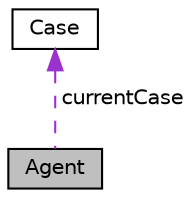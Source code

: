 digraph "Agent"
{
  edge [fontname="Helvetica",fontsize="10",labelfontname="Helvetica",labelfontsize="10"];
  node [fontname="Helvetica",fontsize="10",shape=record];
  Node1 [label="Agent",height=0.2,width=0.4,color="black", fillcolor="grey75", style="filled", fontcolor="black"];
  Node2 -> Node1 [dir="back",color="darkorchid3",fontsize="10",style="dashed",label=" currentCase" ,fontname="Helvetica"];
  Node2 [label="Case",height=0.2,width=0.4,color="black", fillcolor="white", style="filled",URL="$class_case.html"];
}
